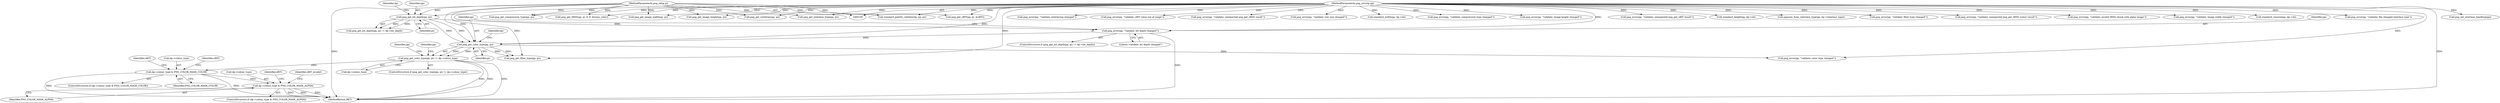 digraph "0_Android_9d4853418ab2f754c2b63e091c29c5529b8b86ca_132@pointer" {
"1000348" [label="(Call,dp->colour_type & PNG_COLOR_MASK_ALPHA)"];
"1000231" [label="(Call,dp->colour_type & PNG_COLOR_MASK_COLOR)"];
"1000126" [label="(Call,png_get_color_type(pp, pi) != dp->colour_type)"];
"1000127" [label="(Call,png_get_color_type(pp, pi))"];
"1000116" [label="(Call,png_get_bit_depth(pp, pi))"];
"1000111" [label="(MethodParameterIn,png_structp pp)"];
"1000112" [label="(MethodParameterIn,png_infop pi)"];
"1000122" [label="(Call,png_error(pp, \"validate: bit depth changed\"))"];
"1000519" [label="(Call,png_set_interlace_handling(pp))"];
"1000138" [label="(Call,png_get_filter_type(pp, pi))"];
"1000241" [label="(Identifier,sBIT)"];
"1000318" [label="(Identifier,sBIT)"];
"1000153" [label="(Call,png_error(pp, \"validate: interlacing changed\"))"];
"1000349" [label="(Call,dp->colour_type)"];
"1000126" [label="(Call,png_get_color_type(pp, pi) != dp->colour_type)"];
"1000381" [label="(Call,png_error(pp, \"validate: sBIT value out of range\"))"];
"1000492" [label="(Call,png_error(pp, \"validate: unexpected png_get_tRNS result\"))"];
"1000230" [label="(ControlStructure,if (dp->colour_type & PNG_COLOR_MASK_COLOR))"];
"1000124" [label="(Literal,\"validate: bit depth changed\")"];
"1000394" [label="(Call,png_error(pp, \"validate: row size changed\"))"];
"1000147" [label="(Call,png_get_interlace_type(pp, pi))"];
"1000158" [label="(Call,png_get_compression_type(pp, pi))"];
"1000114" [label="(ControlStructure,if (png_get_bit_depth(pp, pi) != dp->bit_depth))"];
"1000352" [label="(Identifier,PNG_COLOR_MASK_ALPHA)"];
"1000231" [label="(Call,dp->colour_type & PNG_COLOR_MASK_COLOR)"];
"1000232" [label="(Call,dp->colour_type)"];
"1000112" [label="(MethodParameterIn,png_infop pi)"];
"1000358" [label="(Identifier,sBIT)"];
"1000130" [label="(Call,dp->colour_type)"];
"1000380" [label="(Identifier,sBIT_invalid)"];
"1000115" [label="(Call,png_get_bit_depth(pp, pi) != dp->bit_depth)"];
"1000177" [label="(Call,standard_width(pp, dp->id))"];
"1000162" [label="(Call,png_error(pp, \"validate: compression type changed\"))"];
"1000202" [label="(Call,png_error(pp, \"validate: image height changed\"))"];
"1000235" [label="(Identifier,PNG_COLOR_MASK_COLOR)"];
"1000116" [label="(Call,png_get_bit_depth(pp, pi))"];
"1000129" [label="(Identifier,pi)"];
"1000122" [label="(Call,png_error(pp, \"validate: bit depth changed\"))"];
"1000131" [label="(Identifier,dp)"];
"1000169" [label="(Call,png_get_image_width(pp, pi))"];
"1000118" [label="(Identifier,pi)"];
"1000524" [label="(MethodReturn,RET)"];
"1000386" [label="(Call,png_get_rowbytes(pp, pi))"];
"1000111" [label="(MethodParameterIn,png_structp pp)"];
"1000397" [label="(Call,standard_palette_validate(dp, pp, pi))"];
"1000212" [label="(Call,png_get_sBIT(pp, pi, &sBIT))"];
"1000133" [label="(Call,png_error(pp, \"validate: color type changed\"))"];
"1000227" [label="(Call,png_error(pp, \"validate: unexpected png_get_sBIT result\"))"];
"1000197" [label="(Call,standard_height(pp, dp->id))"];
"1000504" [label="(Call,npasses_from_interlace_type(pp, dp->interlace_type))"];
"1000120" [label="(Identifier,dp)"];
"1000142" [label="(Call,png_error(pp, \"validate: filter type changed\"))"];
"1000139" [label="(Identifier,pp)"];
"1000117" [label="(Identifier,pp)"];
"1000421" [label="(Call,png_error(pp, \"validate: unexpected png_get_tRNS (color) result\"))"];
"1000497" [label="(Call,png_error(pp, \"validate: invalid tRNS chunk with alpha image\"))"];
"1000127" [label="(Call,png_get_color_type(pp, pi))"];
"1000408" [label="(Call,png_get_tRNS(pp, pi, 0, 0, &trans_color))"];
"1000182" [label="(Call,png_error(pp, \"validate: image width changed\"))"];
"1000347" [label="(ControlStructure,if (dp->colour_type & PNG_COLOR_MASK_ALPHA))"];
"1000123" [label="(Identifier,pp)"];
"1000348" [label="(Call,dp->colour_type & PNG_COLOR_MASK_ALPHA)"];
"1000189" [label="(Call,png_get_image_height(pp, pi))"];
"1000125" [label="(ControlStructure,if (png_get_color_type(pp, pi) != dp->colour_type))"];
"1000389" [label="(Call,standard_rowsize(pp, dp->id))"];
"1000521" [label="(Call,png_error(pp, \"validate: file changed interlace type\"))"];
"1000128" [label="(Identifier,pp)"];
"1000134" [label="(Identifier,pp)"];
"1000348" -> "1000347"  [label="AST: "];
"1000348" -> "1000352"  [label="CFG: "];
"1000349" -> "1000348"  [label="AST: "];
"1000352" -> "1000348"  [label="AST: "];
"1000358" -> "1000348"  [label="CFG: "];
"1000380" -> "1000348"  [label="CFG: "];
"1000348" -> "1000524"  [label="DDG: "];
"1000348" -> "1000524"  [label="DDG: "];
"1000348" -> "1000524"  [label="DDG: "];
"1000231" -> "1000348"  [label="DDG: "];
"1000231" -> "1000230"  [label="AST: "];
"1000231" -> "1000235"  [label="CFG: "];
"1000232" -> "1000231"  [label="AST: "];
"1000235" -> "1000231"  [label="AST: "];
"1000241" -> "1000231"  [label="CFG: "];
"1000318" -> "1000231"  [label="CFG: "];
"1000231" -> "1000524"  [label="DDG: "];
"1000231" -> "1000524"  [label="DDG: "];
"1000126" -> "1000231"  [label="DDG: "];
"1000126" -> "1000125"  [label="AST: "];
"1000126" -> "1000130"  [label="CFG: "];
"1000127" -> "1000126"  [label="AST: "];
"1000130" -> "1000126"  [label="AST: "];
"1000134" -> "1000126"  [label="CFG: "];
"1000139" -> "1000126"  [label="CFG: "];
"1000126" -> "1000524"  [label="DDG: "];
"1000126" -> "1000524"  [label="DDG: "];
"1000126" -> "1000524"  [label="DDG: "];
"1000127" -> "1000126"  [label="DDG: "];
"1000127" -> "1000126"  [label="DDG: "];
"1000127" -> "1000129"  [label="CFG: "];
"1000128" -> "1000127"  [label="AST: "];
"1000129" -> "1000127"  [label="AST: "];
"1000131" -> "1000127"  [label="CFG: "];
"1000116" -> "1000127"  [label="DDG: "];
"1000116" -> "1000127"  [label="DDG: "];
"1000122" -> "1000127"  [label="DDG: "];
"1000111" -> "1000127"  [label="DDG: "];
"1000112" -> "1000127"  [label="DDG: "];
"1000127" -> "1000133"  [label="DDG: "];
"1000127" -> "1000138"  [label="DDG: "];
"1000127" -> "1000138"  [label="DDG: "];
"1000116" -> "1000115"  [label="AST: "];
"1000116" -> "1000118"  [label="CFG: "];
"1000117" -> "1000116"  [label="AST: "];
"1000118" -> "1000116"  [label="AST: "];
"1000120" -> "1000116"  [label="CFG: "];
"1000116" -> "1000115"  [label="DDG: "];
"1000116" -> "1000115"  [label="DDG: "];
"1000111" -> "1000116"  [label="DDG: "];
"1000112" -> "1000116"  [label="DDG: "];
"1000116" -> "1000122"  [label="DDG: "];
"1000111" -> "1000109"  [label="AST: "];
"1000111" -> "1000524"  [label="DDG: "];
"1000111" -> "1000122"  [label="DDG: "];
"1000111" -> "1000133"  [label="DDG: "];
"1000111" -> "1000138"  [label="DDG: "];
"1000111" -> "1000142"  [label="DDG: "];
"1000111" -> "1000147"  [label="DDG: "];
"1000111" -> "1000153"  [label="DDG: "];
"1000111" -> "1000158"  [label="DDG: "];
"1000111" -> "1000162"  [label="DDG: "];
"1000111" -> "1000169"  [label="DDG: "];
"1000111" -> "1000177"  [label="DDG: "];
"1000111" -> "1000182"  [label="DDG: "];
"1000111" -> "1000189"  [label="DDG: "];
"1000111" -> "1000197"  [label="DDG: "];
"1000111" -> "1000202"  [label="DDG: "];
"1000111" -> "1000212"  [label="DDG: "];
"1000111" -> "1000227"  [label="DDG: "];
"1000111" -> "1000381"  [label="DDG: "];
"1000111" -> "1000386"  [label="DDG: "];
"1000111" -> "1000389"  [label="DDG: "];
"1000111" -> "1000394"  [label="DDG: "];
"1000111" -> "1000397"  [label="DDG: "];
"1000111" -> "1000408"  [label="DDG: "];
"1000111" -> "1000421"  [label="DDG: "];
"1000111" -> "1000492"  [label="DDG: "];
"1000111" -> "1000497"  [label="DDG: "];
"1000111" -> "1000504"  [label="DDG: "];
"1000111" -> "1000519"  [label="DDG: "];
"1000111" -> "1000521"  [label="DDG: "];
"1000112" -> "1000109"  [label="AST: "];
"1000112" -> "1000524"  [label="DDG: "];
"1000112" -> "1000138"  [label="DDG: "];
"1000112" -> "1000147"  [label="DDG: "];
"1000112" -> "1000158"  [label="DDG: "];
"1000112" -> "1000169"  [label="DDG: "];
"1000112" -> "1000189"  [label="DDG: "];
"1000112" -> "1000212"  [label="DDG: "];
"1000112" -> "1000386"  [label="DDG: "];
"1000112" -> "1000397"  [label="DDG: "];
"1000112" -> "1000408"  [label="DDG: "];
"1000122" -> "1000114"  [label="AST: "];
"1000122" -> "1000124"  [label="CFG: "];
"1000123" -> "1000122"  [label="AST: "];
"1000124" -> "1000122"  [label="AST: "];
"1000128" -> "1000122"  [label="CFG: "];
"1000122" -> "1000524"  [label="DDG: "];
}
